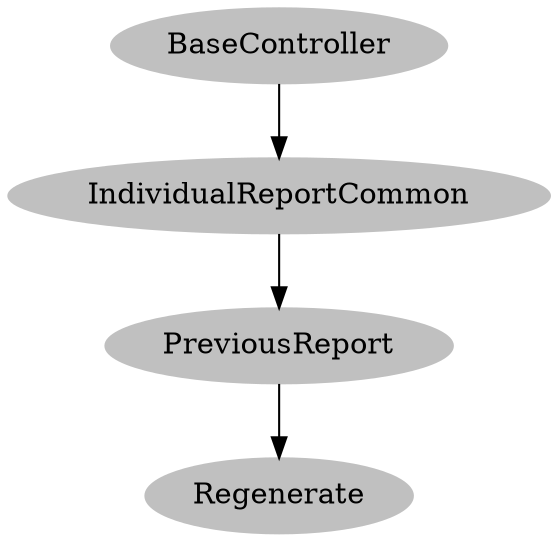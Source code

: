 #
digraph diagram
{
#  rankdir = LR;
#  concentrate = true;
#  edge[samehead=h1, sametail=t1];
   edge[samehead=h1];

"Base"           [label="BaseController",shape = ellipse,style = filled,color = gray]
"Common"         [label="IndividualReportCommon",shape = ellipse,style = filled,color = gray]
"PreviousReport" [label="PreviousReport",shape = ellipse,style = filled,color = gray]
"Regenerate"     [label="Regenerate",shape = ellipse,style = filled,color = gray]

"Base"           -> "Common"
"Common"         -> "PreviousReport"
"PreviousReport" -> "Regenerate"
}
